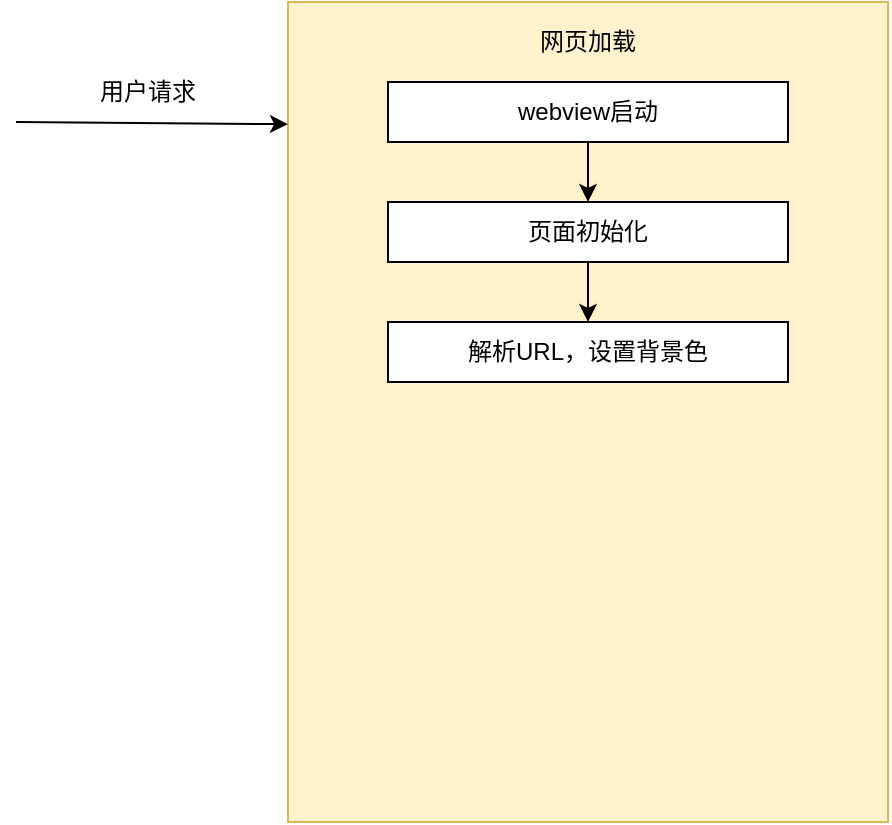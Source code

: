 <mxfile version="21.6.8" type="github">
  <diagram name="第 1 页" id="r3WhJgGqM_bAaVAQrt20">
    <mxGraphModel dx="637" dy="653" grid="1" gridSize="10" guides="1" tooltips="1" connect="1" arrows="1" fold="1" page="1" pageScale="1" pageWidth="827" pageHeight="1169" math="0" shadow="0">
      <root>
        <mxCell id="0" />
        <mxCell id="1" parent="0" />
        <mxCell id="hi8HvdBMCla10TESBJ24-1" value="" style="rounded=0;whiteSpace=wrap;html=1;fillColor=#fff2cc;strokeColor=#d6b656;" vertex="1" parent="1">
          <mxGeometry x="160" y="100" width="300" height="410" as="geometry" />
        </mxCell>
        <mxCell id="hi8HvdBMCla10TESBJ24-3" value="" style="endArrow=classic;html=1;rounded=0;entryX=-0.013;entryY=0.149;entryDx=0;entryDy=0;entryPerimeter=0;" edge="1" parent="1">
          <mxGeometry width="50" height="50" relative="1" as="geometry">
            <mxPoint x="24.03" y="160" as="sourcePoint" />
            <mxPoint x="160.0" y="161.09" as="targetPoint" />
          </mxGeometry>
        </mxCell>
        <mxCell id="hi8HvdBMCla10TESBJ24-4" value="网页加载" style="text;html=1;strokeColor=none;fillColor=none;align=center;verticalAlign=middle;whiteSpace=wrap;rounded=0;" vertex="1" parent="1">
          <mxGeometry x="270" y="100" width="80" height="40" as="geometry" />
        </mxCell>
        <mxCell id="hi8HvdBMCla10TESBJ24-5" value="用户请求" style="text;html=1;strokeColor=none;fillColor=none;align=center;verticalAlign=middle;whiteSpace=wrap;rounded=0;" vertex="1" parent="1">
          <mxGeometry x="60" y="130" width="60" height="30" as="geometry" />
        </mxCell>
        <mxCell id="hi8HvdBMCla10TESBJ24-9" value="" style="edgeStyle=orthogonalEdgeStyle;rounded=0;orthogonalLoop=1;jettySize=auto;html=1;" edge="1" parent="1" source="hi8HvdBMCla10TESBJ24-6" target="hi8HvdBMCla10TESBJ24-7">
          <mxGeometry relative="1" as="geometry" />
        </mxCell>
        <mxCell id="hi8HvdBMCla10TESBJ24-6" value="webview启动" style="rounded=0;whiteSpace=wrap;html=1;" vertex="1" parent="1">
          <mxGeometry x="210" y="140" width="200" height="30" as="geometry" />
        </mxCell>
        <mxCell id="hi8HvdBMCla10TESBJ24-12" value="" style="edgeStyle=orthogonalEdgeStyle;rounded=0;orthogonalLoop=1;jettySize=auto;html=1;" edge="1" parent="1" source="hi8HvdBMCla10TESBJ24-7" target="hi8HvdBMCla10TESBJ24-10">
          <mxGeometry relative="1" as="geometry" />
        </mxCell>
        <mxCell id="hi8HvdBMCla10TESBJ24-7" value="页面初始化" style="rounded=0;whiteSpace=wrap;html=1;" vertex="1" parent="1">
          <mxGeometry x="210" y="200" width="200" height="30" as="geometry" />
        </mxCell>
        <mxCell id="hi8HvdBMCla10TESBJ24-10" value="解析URL，设置背景色" style="rounded=0;whiteSpace=wrap;html=1;" vertex="1" parent="1">
          <mxGeometry x="210" y="260" width="200" height="30" as="geometry" />
        </mxCell>
      </root>
    </mxGraphModel>
  </diagram>
</mxfile>
